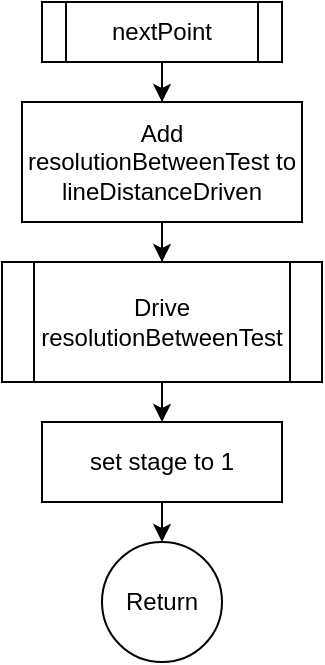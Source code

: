 <mxfile version="22.1.8" type="device">
  <diagram name="Page-1" id="vxbAnOGtSHBRn6gay8aa">
    <mxGraphModel dx="564" dy="1338" grid="1" gridSize="10" guides="1" tooltips="1" connect="1" arrows="1" fold="1" page="1" pageScale="1" pageWidth="850" pageHeight="1100" math="0" shadow="0">
      <root>
        <mxCell id="0" />
        <mxCell id="1" parent="0" />
        <mxCell id="ujV3Wevh76F6YG5X3Voo-3" value="" style="edgeStyle=orthogonalEdgeStyle;rounded=0;orthogonalLoop=1;jettySize=auto;html=1;" edge="1" parent="1" source="ujV3Wevh76F6YG5X3Voo-1" target="ujV3Wevh76F6YG5X3Voo-2">
          <mxGeometry relative="1" as="geometry" />
        </mxCell>
        <mxCell id="ujV3Wevh76F6YG5X3Voo-1" value="nextPoint" style="shape=process;whiteSpace=wrap;html=1;backgroundOutline=1;" vertex="1" parent="1">
          <mxGeometry x="170" y="110" width="120" height="30" as="geometry" />
        </mxCell>
        <mxCell id="ujV3Wevh76F6YG5X3Voo-5" value="" style="edgeStyle=orthogonalEdgeStyle;rounded=0;orthogonalLoop=1;jettySize=auto;html=1;entryX=0.5;entryY=0;entryDx=0;entryDy=0;" edge="1" parent="1" source="ujV3Wevh76F6YG5X3Voo-2" target="ujV3Wevh76F6YG5X3Voo-6">
          <mxGeometry relative="1" as="geometry">
            <mxPoint x="230" y="240" as="targetPoint" />
          </mxGeometry>
        </mxCell>
        <mxCell id="ujV3Wevh76F6YG5X3Voo-2" value="Add resolutionBetweenTest to lineDistanceDriven" style="whiteSpace=wrap;html=1;" vertex="1" parent="1">
          <mxGeometry x="160" y="160" width="140" height="60" as="geometry" />
        </mxCell>
        <mxCell id="ujV3Wevh76F6YG5X3Voo-10" style="edgeStyle=orthogonalEdgeStyle;rounded=0;orthogonalLoop=1;jettySize=auto;html=1;exitX=0.5;exitY=1;exitDx=0;exitDy=0;entryX=0.5;entryY=0;entryDx=0;entryDy=0;" edge="1" parent="1" source="ujV3Wevh76F6YG5X3Voo-6" target="ujV3Wevh76F6YG5X3Voo-9">
          <mxGeometry relative="1" as="geometry" />
        </mxCell>
        <mxCell id="ujV3Wevh76F6YG5X3Voo-6" value="Drive resolutionBetweenTest" style="shape=process;whiteSpace=wrap;html=1;backgroundOutline=1;" vertex="1" parent="1">
          <mxGeometry x="150" y="240" width="160" height="60" as="geometry" />
        </mxCell>
        <mxCell id="ujV3Wevh76F6YG5X3Voo-7" value="Return" style="ellipse;whiteSpace=wrap;html=1;aspect=fixed;" vertex="1" parent="1">
          <mxGeometry x="200" y="380" width="60" height="60" as="geometry" />
        </mxCell>
        <mxCell id="ujV3Wevh76F6YG5X3Voo-11" style="edgeStyle=orthogonalEdgeStyle;rounded=0;orthogonalLoop=1;jettySize=auto;html=1;exitX=0.5;exitY=1;exitDx=0;exitDy=0;entryX=0.5;entryY=0;entryDx=0;entryDy=0;" edge="1" parent="1" source="ujV3Wevh76F6YG5X3Voo-9" target="ujV3Wevh76F6YG5X3Voo-7">
          <mxGeometry relative="1" as="geometry" />
        </mxCell>
        <mxCell id="ujV3Wevh76F6YG5X3Voo-9" value="set stage to 1" style="rounded=0;whiteSpace=wrap;html=1;" vertex="1" parent="1">
          <mxGeometry x="170" y="320" width="120" height="40" as="geometry" />
        </mxCell>
      </root>
    </mxGraphModel>
  </diagram>
</mxfile>
